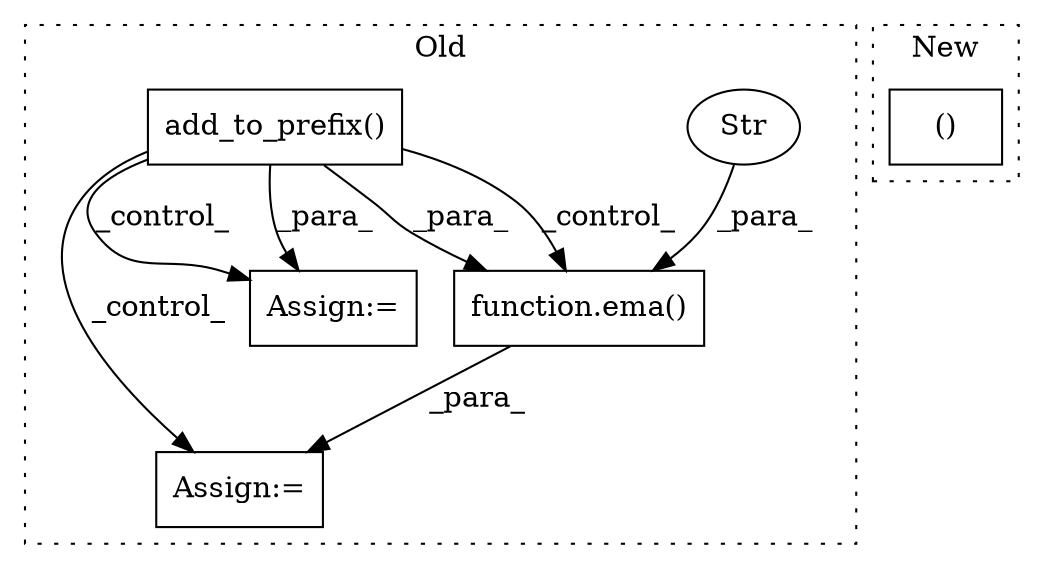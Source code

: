 digraph G {
subgraph cluster0 {
1 [label="function.ema()" a="75" s="3972,4068" l="4,1" shape="box"];
3 [label="Assign:=" a="68" s="3969" l="3" shape="box"];
4 [label="Str" a="66" s="4052" l="10" shape="ellipse"];
5 [label="add_to_prefix()" a="75" s="3394,3422" l="18,14" shape="box"];
6 [label="Assign:=" a="68" s="3797" l="3" shape="box"];
label = "Old";
style="dotted";
}
subgraph cluster1 {
2 [label="()" a="54" s="3767" l="7" shape="box"];
label = "New";
style="dotted";
}
1 -> 3 [label="_para_"];
4 -> 1 [label="_para_"];
5 -> 1 [label="_control_"];
5 -> 3 [label="_control_"];
5 -> 6 [label="_control_"];
5 -> 1 [label="_para_"];
5 -> 6 [label="_para_"];
}